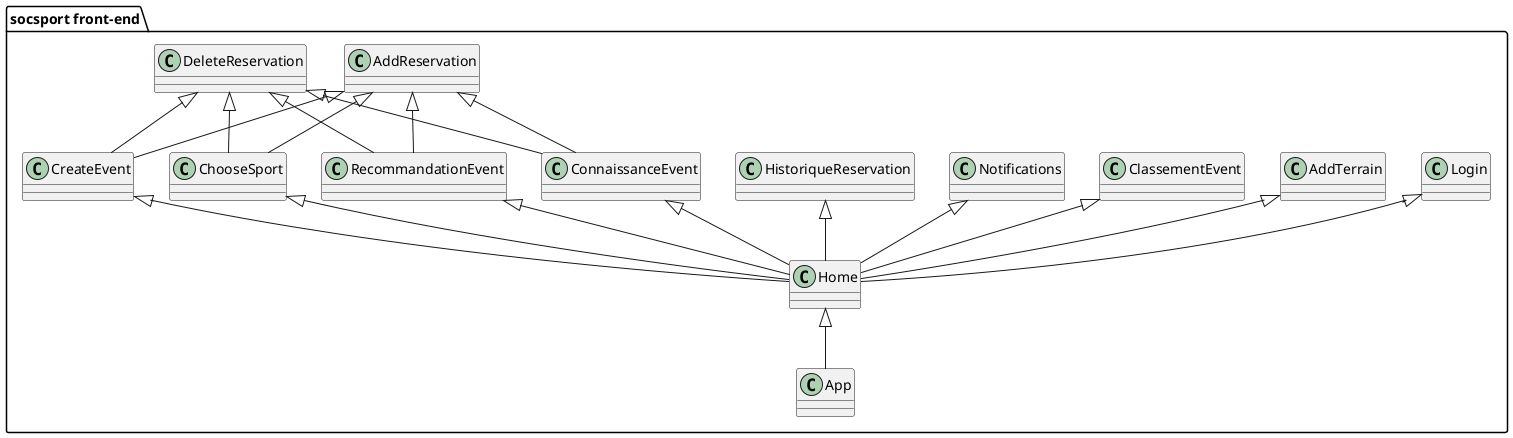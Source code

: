 @startuml 

package "socsport front-end" {
    class App extends Home 

    class Home extends Login, CreateEvent, AddTerrain, ClassementEvent, Notifications, ChooseSport, HistoriqueReservation, RecommandationEvent, ConnaissanceEvent

    class Login

    class CreateEvent extends AddReservation, DeleteReservation

    class AddTerrain

    class ClassementEvent

    class Notifications

    class ChooseSport extends AddReservation, DeleteReservation

    class HistoriqueReservation

    class RecommandationEvent extends AddReservation, DeleteReservation

    class ConnaissanceEvent extends AddReservation, DeleteReservation

    class AddReservation

    class DeleteReservation

}